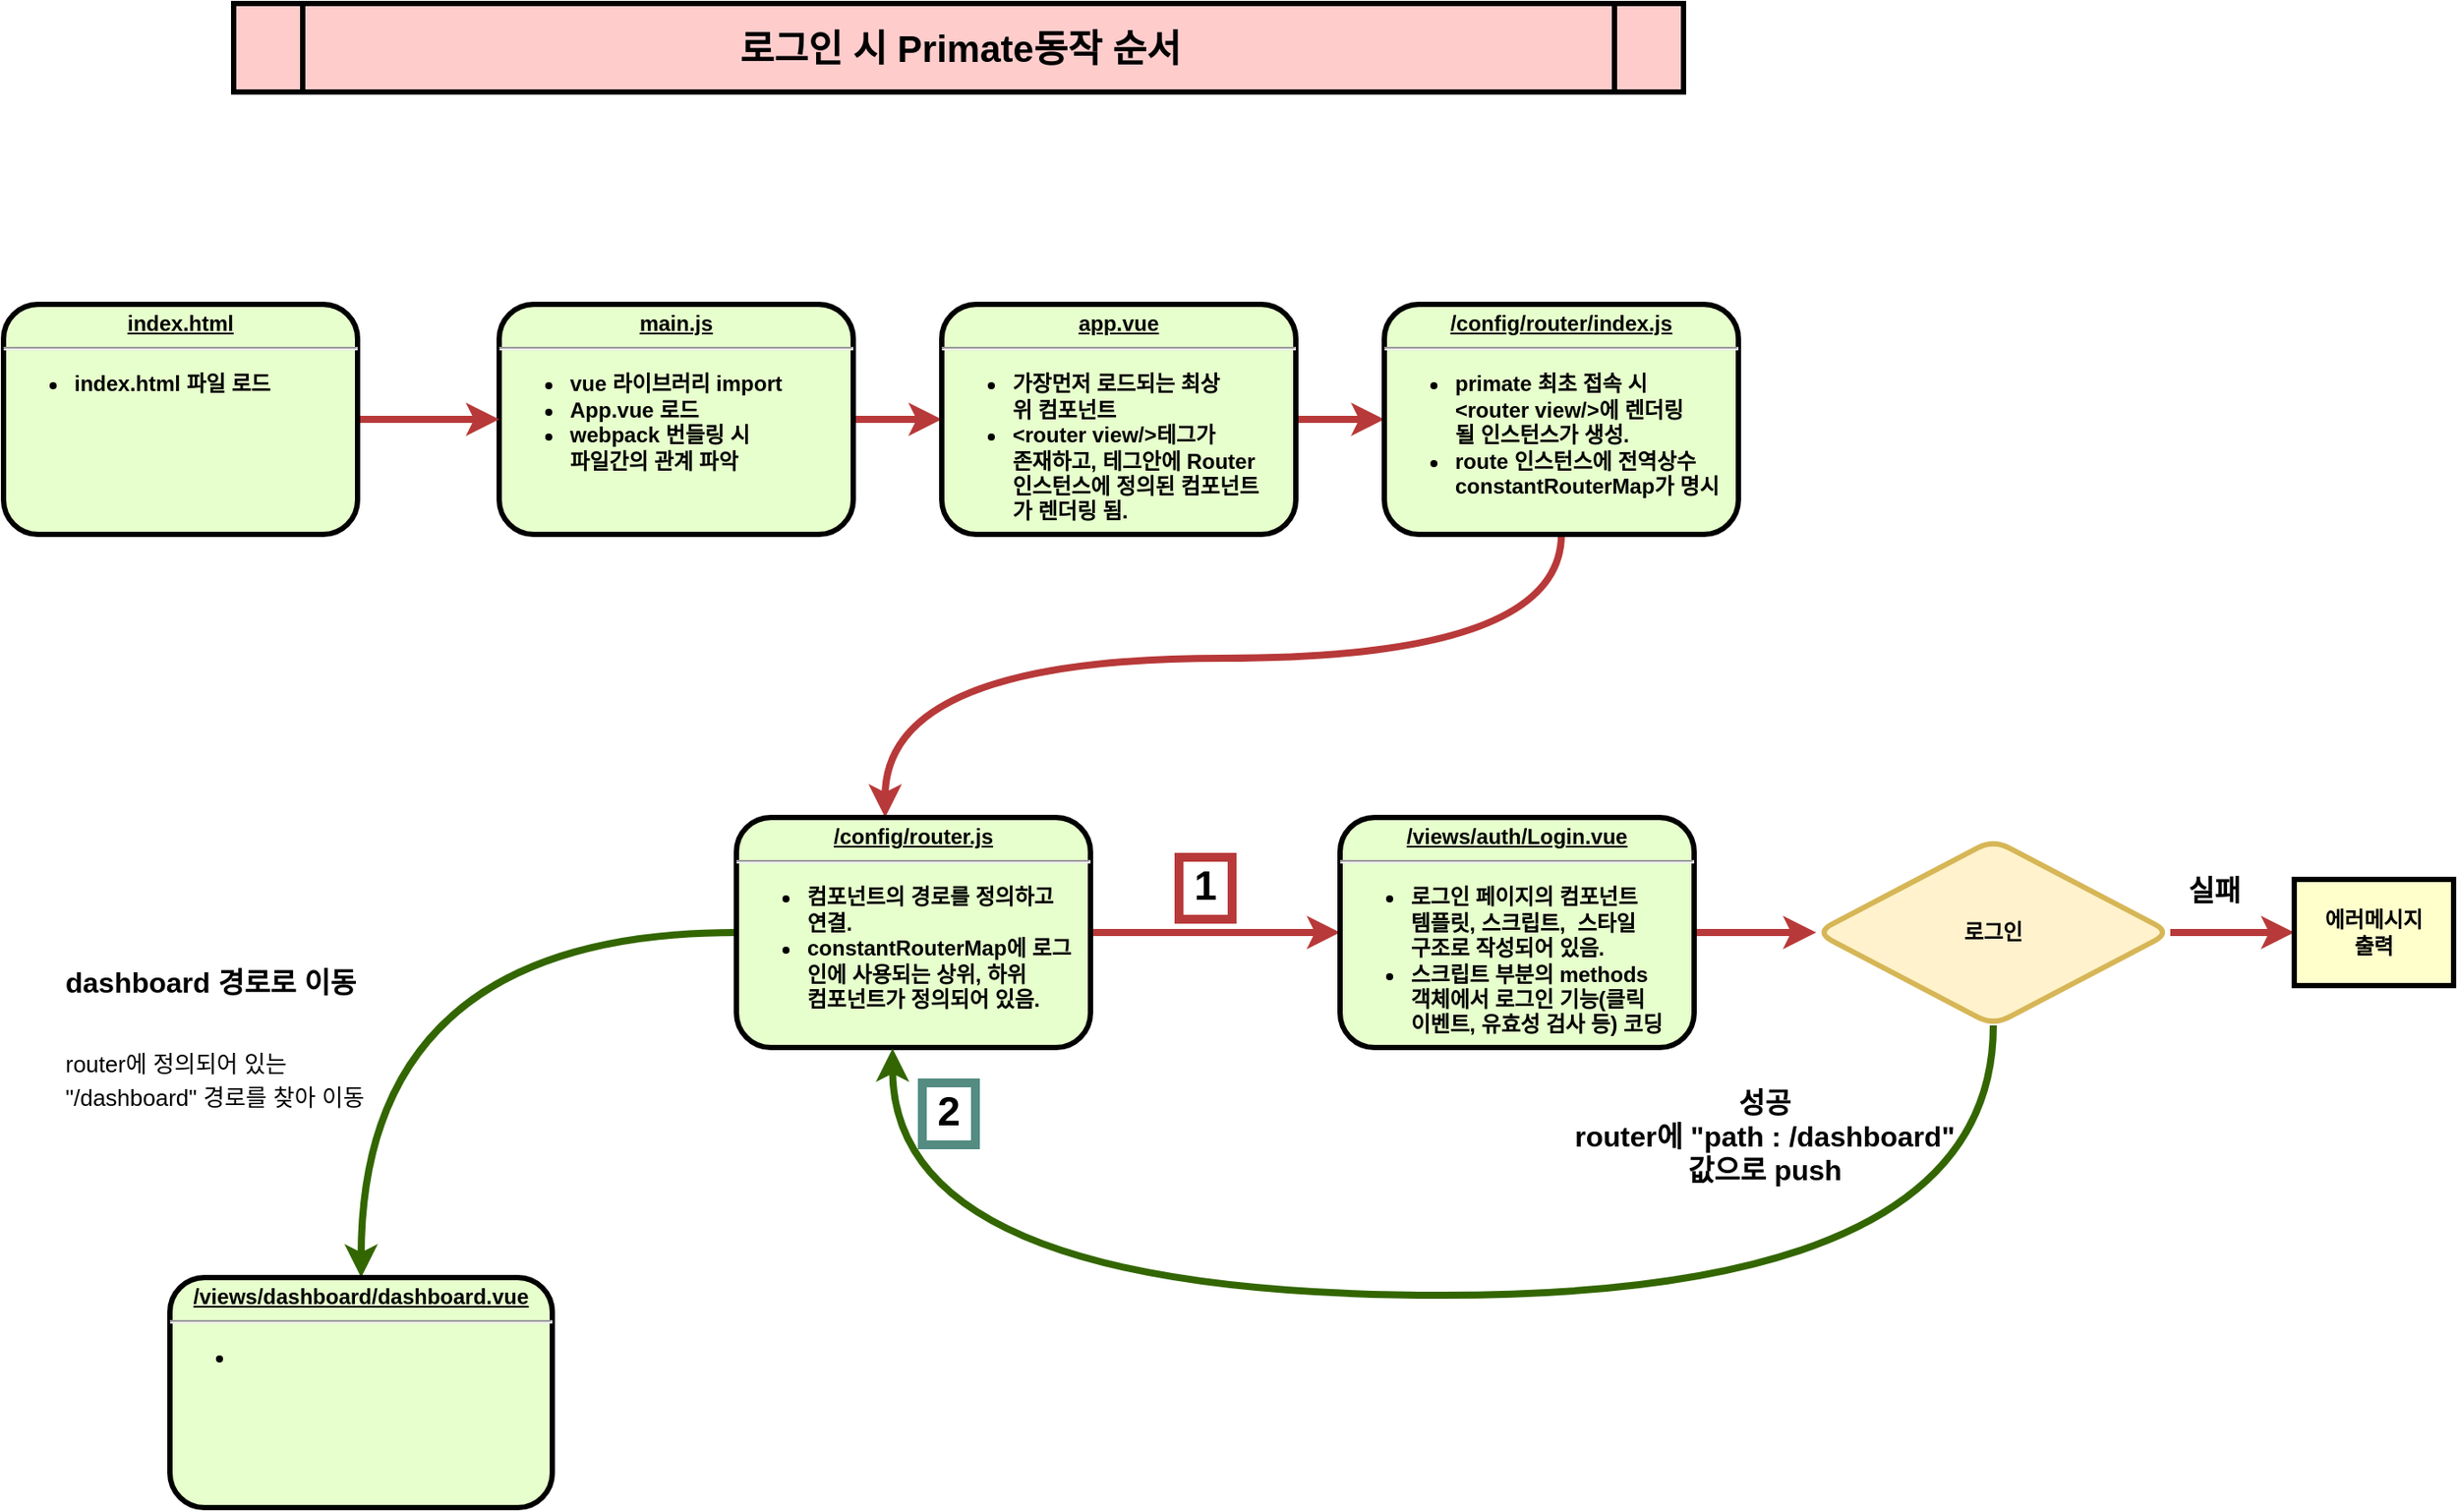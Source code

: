 <mxfile version="14.3.0" type="github">
  <diagram name="Page-1" id="c7558073-3199-34d8-9f00-42111426c3f3">
    <mxGraphModel dx="1673" dy="896" grid="1" gridSize="10" guides="1" tooltips="1" connect="1" arrows="1" fold="1" page="1" pageScale="1" pageWidth="1169" pageHeight="827" background="#ffffff" math="0" shadow="0">
      <root>
        <mxCell id="0" />
        <mxCell id="1" parent="0" />
        <mxCell id="OAEznw6mqqKNIluxj4d9-97" value="로그인 시 Primate동작 순서" style="shape=process;whiteSpace=wrap;align=center;verticalAlign=middle;size=0.048;fontStyle=1;strokeWidth=3;fillColor=#FFCCCC;fontSize=21;" parent="1" vertex="1">
          <mxGeometry x="590" y="210" width="819" height="50" as="geometry" />
        </mxCell>
        <mxCell id="OAEznw6mqqKNIluxj4d9-104" value="" style="edgeStyle=orthogonalEdgeStyle;rounded=1;orthogonalLoop=1;jettySize=auto;html=1;strokeColor=#B83939;strokeWidth=4;" parent="1" source="OAEznw6mqqKNIluxj4d9-99" target="OAEznw6mqqKNIluxj4d9-103" edge="1">
          <mxGeometry relative="1" as="geometry" />
        </mxCell>
        <mxCell id="OAEznw6mqqKNIluxj4d9-99" value="&lt;p style=&quot;margin: 0px ; margin-top: 4px ; text-align: center ; text-decoration: underline&quot;&gt;&lt;strong&gt;main.js&lt;/strong&gt;&lt;/p&gt;&lt;hr&gt;&lt;p style=&quot;margin: 0px ; margin-left: 8px&quot;&gt;&lt;/p&gt;&lt;ul&gt;&lt;li style=&quot;text-align: left&quot;&gt;vue 라이브러리 import&lt;/li&gt;&lt;li style=&quot;text-align: left&quot;&gt;App.vue 로드&lt;/li&gt;&lt;li style=&quot;text-align: left&quot;&gt;webpack 번들링 시&lt;br&gt;파일간의 관계 파악&lt;/li&gt;&lt;/ul&gt;&lt;p&gt;&lt;/p&gt;&lt;p style=&quot;margin: 0px ; margin-left: 8px&quot;&gt;&lt;br&gt;&lt;/p&gt;" style="verticalAlign=middle;align=center;overflow=fill;fontSize=12;fontFamily=Helvetica;html=1;rounded=1;fontStyle=1;strokeWidth=3;fillColor=#E6FFCC" parent="1" vertex="1">
          <mxGeometry x="740" y="380" width="200" height="130" as="geometry" />
        </mxCell>
        <mxCell id="OAEznw6mqqKNIluxj4d9-106" value="" style="edgeStyle=orthogonalEdgeStyle;rounded=1;orthogonalLoop=1;jettySize=auto;html=1;strokeColor=#B83939;strokeWidth=4;" parent="1" source="OAEznw6mqqKNIluxj4d9-103" target="OAEznw6mqqKNIluxj4d9-105" edge="1">
          <mxGeometry relative="1" as="geometry" />
        </mxCell>
        <mxCell id="OAEznw6mqqKNIluxj4d9-103" value="&lt;p style=&quot;margin: 0px ; margin-top: 4px ; text-align: center ; text-decoration: underline&quot;&gt;app.vue&lt;/p&gt;&lt;hr&gt;&lt;p style=&quot;margin: 0px ; margin-left: 8px&quot;&gt;&lt;/p&gt;&lt;ul&gt;&lt;li style=&quot;text-align: left&quot;&gt;가장먼저 로드되는 최상&lt;br&gt;위 컴포넌트&lt;/li&gt;&lt;li style=&quot;text-align: left&quot;&gt;&amp;lt;router view/&amp;gt;테그가&lt;br&gt;존재하고, 테그안에 Router&lt;br&gt;인스턴스에 정의된 컴포넌트&lt;br&gt;가 렌더링 됨.&amp;nbsp;&lt;/li&gt;&lt;/ul&gt;" style="verticalAlign=middle;align=center;overflow=fill;fontSize=12;fontFamily=Helvetica;html=1;rounded=1;fontStyle=1;strokeWidth=3;fillColor=#E6FFCC" parent="1" vertex="1">
          <mxGeometry x="990" y="380" width="200" height="130" as="geometry" />
        </mxCell>
        <mxCell id="xhCzv_lBvZcN_g1UsibR-97" value="" style="edgeStyle=orthogonalEdgeStyle;orthogonalLoop=1;jettySize=auto;html=1;strokeColor=#B83939;strokeWidth=4;curved=1;" edge="1" parent="1" source="OAEznw6mqqKNIluxj4d9-105" target="xhCzv_lBvZcN_g1UsibR-96">
          <mxGeometry relative="1" as="geometry">
            <Array as="points">
              <mxPoint x="1340" y="580" />
              <mxPoint x="958" y="580" />
            </Array>
          </mxGeometry>
        </mxCell>
        <mxCell id="OAEznw6mqqKNIluxj4d9-105" value="&lt;p style=&quot;margin: 0px ; margin-top: 4px ; text-align: center ; text-decoration: underline&quot;&gt;&lt;strong&gt;/config/router/index.js&lt;/strong&gt;&lt;/p&gt;&lt;hr&gt;&lt;p style=&quot;margin: 0px ; margin-left: 8px&quot;&gt;&lt;/p&gt;&lt;ul&gt;&lt;li style=&quot;text-align: left&quot;&gt;primate 최초 접속 시&lt;br&gt;&amp;lt;router view/&amp;gt;에 렌더링&lt;br&gt;될 인스턴스가 생성.&lt;/li&gt;&lt;li style=&quot;text-align: left&quot;&gt;route 인스턴스에 전역상수 &lt;br&gt;constantRouterMap가 명시&lt;br&gt;&lt;/li&gt;&lt;/ul&gt;&lt;p&gt;&lt;/p&gt;&lt;p style=&quot;margin: 0px ; margin-left: 8px&quot;&gt;&lt;br&gt;&lt;/p&gt;" style="verticalAlign=middle;align=center;overflow=fill;fontSize=12;fontFamily=Helvetica;html=1;rounded=1;fontStyle=1;strokeWidth=3;fillColor=#E6FFCC" parent="1" vertex="1">
          <mxGeometry x="1240" y="380" width="200" height="130" as="geometry" />
        </mxCell>
        <mxCell id="xhCzv_lBvZcN_g1UsibR-101" value="" style="edgeStyle=orthogonalEdgeStyle;rounded=1;orthogonalLoop=1;jettySize=auto;html=1;strokeColor=#B83939;strokeWidth=4;" edge="1" parent="1" source="xhCzv_lBvZcN_g1UsibR-96" target="xhCzv_lBvZcN_g1UsibR-100">
          <mxGeometry relative="1" as="geometry" />
        </mxCell>
        <mxCell id="xhCzv_lBvZcN_g1UsibR-129" style="edgeStyle=orthogonalEdgeStyle;curved=1;orthogonalLoop=1;jettySize=auto;html=1;strokeWidth=4;fontSize=23;strokeColor=#336600;" edge="1" parent="1" source="xhCzv_lBvZcN_g1UsibR-96" target="xhCzv_lBvZcN_g1UsibR-106">
          <mxGeometry relative="1" as="geometry">
            <mxPoint x="724" y="930" as="targetPoint" />
          </mxGeometry>
        </mxCell>
        <mxCell id="xhCzv_lBvZcN_g1UsibR-96" value="&lt;p style=&quot;margin: 0px ; margin-top: 4px ; text-align: center ; text-decoration: underline&quot;&gt;&lt;strong&gt;/config/router.js&lt;/strong&gt;&lt;/p&gt;&lt;hr&gt;&lt;p style=&quot;margin: 0px ; margin-left: 8px&quot;&gt;&lt;/p&gt;&lt;ul&gt;&lt;li style=&quot;text-align: left&quot;&gt;컴포넌트의 경로를 정의하고&lt;br&gt;연결.&lt;/li&gt;&lt;li style=&quot;text-align: left&quot;&gt;constantRouterMap에 로그&lt;br&gt;인에 사용되는 상위, 하위 &lt;br&gt;컴포넌트가 정의되어 있음.&lt;/li&gt;&lt;/ul&gt;" style="verticalAlign=middle;align=center;overflow=fill;fontSize=12;fontFamily=Helvetica;html=1;rounded=1;fontStyle=1;strokeWidth=3;fillColor=#E6FFCC" vertex="1" parent="1">
          <mxGeometry x="874" y="670" width="200" height="130" as="geometry" />
        </mxCell>
        <mxCell id="xhCzv_lBvZcN_g1UsibR-103" value="" style="edgeStyle=orthogonalEdgeStyle;rounded=1;orthogonalLoop=1;jettySize=auto;html=1;strokeColor=#B83939;strokeWidth=4;" edge="1" parent="1" source="xhCzv_lBvZcN_g1UsibR-100" target="xhCzv_lBvZcN_g1UsibR-102">
          <mxGeometry relative="1" as="geometry" />
        </mxCell>
        <mxCell id="xhCzv_lBvZcN_g1UsibR-100" value="&lt;p style=&quot;margin: 4px 0px 0px ; text-align: center ; text-decoration: underline&quot;&gt;&lt;strong&gt;/views/auth/Login.vue&lt;/strong&gt;&lt;/p&gt;&lt;hr&gt;&lt;p style=&quot;margin: 0px ; margin-left: 8px&quot;&gt;&lt;/p&gt;&lt;ul&gt;&lt;li style=&quot;text-align: left&quot;&gt;로그인 페이지의 컴포넌트&lt;br&gt;템플릿, 스크립트,&amp;nbsp; 스타일&lt;br&gt;구조로 작성되어 있음.&lt;/li&gt;&lt;li style=&quot;text-align: left&quot;&gt;스크립트 부분의 methods&lt;br&gt;객체에서 로그인 기능(클릭&lt;br&gt;이벤트, 유효성 검사 등) 코딩&lt;br&gt;&lt;/li&gt;&lt;/ul&gt;" style="verticalAlign=middle;align=center;overflow=fill;fontSize=12;fontFamily=Helvetica;html=1;rounded=1;fontStyle=1;strokeWidth=3;fillColor=#E6FFCC" vertex="1" parent="1">
          <mxGeometry x="1215" y="670" width="200" height="130" as="geometry" />
        </mxCell>
        <mxCell id="xhCzv_lBvZcN_g1UsibR-112" value="" style="edgeStyle=orthogonalEdgeStyle;rounded=1;orthogonalLoop=1;jettySize=auto;html=1;strokeColor=#B83939;strokeWidth=4;" edge="1" parent="1" source="xhCzv_lBvZcN_g1UsibR-102" target="xhCzv_lBvZcN_g1UsibR-111">
          <mxGeometry relative="1" as="geometry" />
        </mxCell>
        <mxCell id="xhCzv_lBvZcN_g1UsibR-122" style="edgeStyle=orthogonalEdgeStyle;curved=1;orthogonalLoop=1;jettySize=auto;html=1;strokeWidth=4;entryX=0.441;entryY=1.004;entryDx=0;entryDy=0;entryPerimeter=0;strokeColor=#336600;" edge="1" parent="1" source="xhCzv_lBvZcN_g1UsibR-102" target="xhCzv_lBvZcN_g1UsibR-96">
          <mxGeometry relative="1" as="geometry">
            <mxPoint x="1584.0" y="950" as="targetPoint" />
            <Array as="points">
              <mxPoint x="1584" y="940" />
              <mxPoint x="962" y="910" />
            </Array>
          </mxGeometry>
        </mxCell>
        <mxCell id="xhCzv_lBvZcN_g1UsibR-102" value="로그인" style="rhombus;whiteSpace=wrap;html=1;rounded=1;fontStyle=1;strokeWidth=3;fillColor=#fff2cc;strokeColor=#d6b656;" vertex="1" parent="1">
          <mxGeometry x="1484" y="682.5" width="200" height="105" as="geometry" />
        </mxCell>
        <mxCell id="xhCzv_lBvZcN_g1UsibR-106" value="&lt;p style=&quot;margin: 4px 0px 0px ; text-align: center ; text-decoration: underline&quot;&gt;&lt;strong&gt;/views/dashboard/dashboard.vue&lt;/strong&gt;&lt;/p&gt;&lt;hr&gt;&lt;p style=&quot;margin: 0px ; margin-left: 8px&quot;&gt;&lt;/p&gt;&lt;ul&gt;&lt;li&gt;&lt;div style=&quot;text-align: left&quot;&gt;&lt;br&gt;&lt;/div&gt;&lt;/li&gt;&lt;/ul&gt;" style="verticalAlign=middle;align=center;overflow=fill;fontSize=12;fontFamily=Helvetica;html=1;rounded=1;fontStyle=1;strokeWidth=3;fillColor=#E6FFCC" vertex="1" parent="1">
          <mxGeometry x="554" y="930" width="216" height="130" as="geometry" />
        </mxCell>
        <mxCell id="xhCzv_lBvZcN_g1UsibR-109" value="성공&#xa;router에 &quot;path : /dashboard&quot;&#xa;값으로 push" style="text;spacingTop=-5;align=center;fontStyle=1;fontSize=16;" vertex="1" parent="1">
          <mxGeometry x="1440.0" y="820" width="30" height="20" as="geometry" />
        </mxCell>
        <mxCell id="xhCzv_lBvZcN_g1UsibR-110" value="실패" style="text;spacingTop=-5;align=center;fontStyle=1;fontSize=16;" vertex="1" parent="1">
          <mxGeometry x="1694.0" y="700" width="30" height="20" as="geometry" />
        </mxCell>
        <mxCell id="xhCzv_lBvZcN_g1UsibR-111" value="에러메시지&#xa;출력" style="whiteSpace=wrap;align=center;verticalAlign=middle;fontStyle=1;strokeWidth=3;fillColor=#FFFFCC" vertex="1" parent="1">
          <mxGeometry x="1754" y="705" width="90" height="60" as="geometry" />
        </mxCell>
        <mxCell id="xhCzv_lBvZcN_g1UsibR-115" style="edgeStyle=orthogonalEdgeStyle;rounded=1;orthogonalLoop=1;jettySize=auto;html=1;exitX=1;exitY=0.5;exitDx=0;exitDy=0;strokeColor=#B83939;strokeWidth=4;" edge="1" parent="1" source="xhCzv_lBvZcN_g1UsibR-113" target="OAEznw6mqqKNIluxj4d9-99">
          <mxGeometry relative="1" as="geometry" />
        </mxCell>
        <mxCell id="xhCzv_lBvZcN_g1UsibR-113" value="&lt;p style=&quot;margin: 0px ; margin-top: 4px ; text-align: center ; text-decoration: underline&quot;&gt;&lt;strong&gt;index.html&lt;/strong&gt;&lt;/p&gt;&lt;hr&gt;&lt;p style=&quot;margin: 0px ; margin-left: 8px&quot;&gt;&lt;/p&gt;&lt;ul&gt;&lt;li style=&quot;text-align: left&quot;&gt;index.html 파일 로드&lt;br&gt;&lt;/li&gt;&lt;/ul&gt;&lt;p&gt;&lt;/p&gt;&lt;p style=&quot;margin: 0px ; margin-left: 8px&quot;&gt;&lt;br&gt;&lt;/p&gt;" style="verticalAlign=middle;align=center;overflow=fill;fontSize=12;fontFamily=Helvetica;html=1;rounded=1;fontStyle=1;strokeWidth=3;fillColor=#E6FFCC" vertex="1" parent="1">
          <mxGeometry x="460" y="380" width="200" height="130" as="geometry" />
        </mxCell>
        <mxCell id="xhCzv_lBvZcN_g1UsibR-125" value="1" style="text;spacingTop=-5;align=center;fontStyle=1;fontSize=23;strokeWidth=5;labelBorderColor=none;labelBackgroundColor=#ffffff;strokeColor=#B83939;" vertex="1" parent="1">
          <mxGeometry x="1124" y="692.5" width="30" height="35" as="geometry" />
        </mxCell>
        <mxCell id="xhCzv_lBvZcN_g1UsibR-128" value="2" style="text;spacingTop=-5;align=center;fontStyle=1;fontSize=23;strokeColor=#548C82;strokeWidth=5;labelBorderColor=none;labelBackgroundColor=#ffffff;" vertex="1" parent="1">
          <mxGeometry x="979" y="820" width="30" height="35" as="geometry" />
        </mxCell>
        <mxCell id="xhCzv_lBvZcN_g1UsibR-130" style="edgeStyle=orthogonalEdgeStyle;curved=1;orthogonalLoop=1;jettySize=auto;html=1;exitX=0.5;exitY=1;exitDx=0;exitDy=0;strokeColor=#336600;strokeWidth=4;fontSize=16;" edge="1" parent="1" source="xhCzv_lBvZcN_g1UsibR-109" target="xhCzv_lBvZcN_g1UsibR-109">
          <mxGeometry relative="1" as="geometry" />
        </mxCell>
        <mxCell id="xhCzv_lBvZcN_g1UsibR-140" value="&lt;h1&gt;&lt;span style=&quot;font-size: 16px; text-align: center;&quot;&gt;dashboard 경로로 이동&lt;/span&gt;&lt;br style=&quot;padding: 0px; margin: 0px; font-size: 16px; text-align: center;&quot;&gt;&lt;/h1&gt;&lt;p&gt;&lt;font style=&quot;font-size: 13px&quot;&gt;router에 정의되어 있는 &quot;/dashboard&quot; 경로를 찾아 이동&lt;/font&gt;&lt;/p&gt;" style="text;html=1;strokeColor=none;spacing=5;spacingTop=-20;whiteSpace=wrap;overflow=hidden;rounded=0;labelBackgroundColor=none;fontSize=16;" vertex="1" parent="1">
          <mxGeometry x="490" y="727.5" width="190" height="110" as="geometry" />
        </mxCell>
      </root>
    </mxGraphModel>
  </diagram>
</mxfile>
